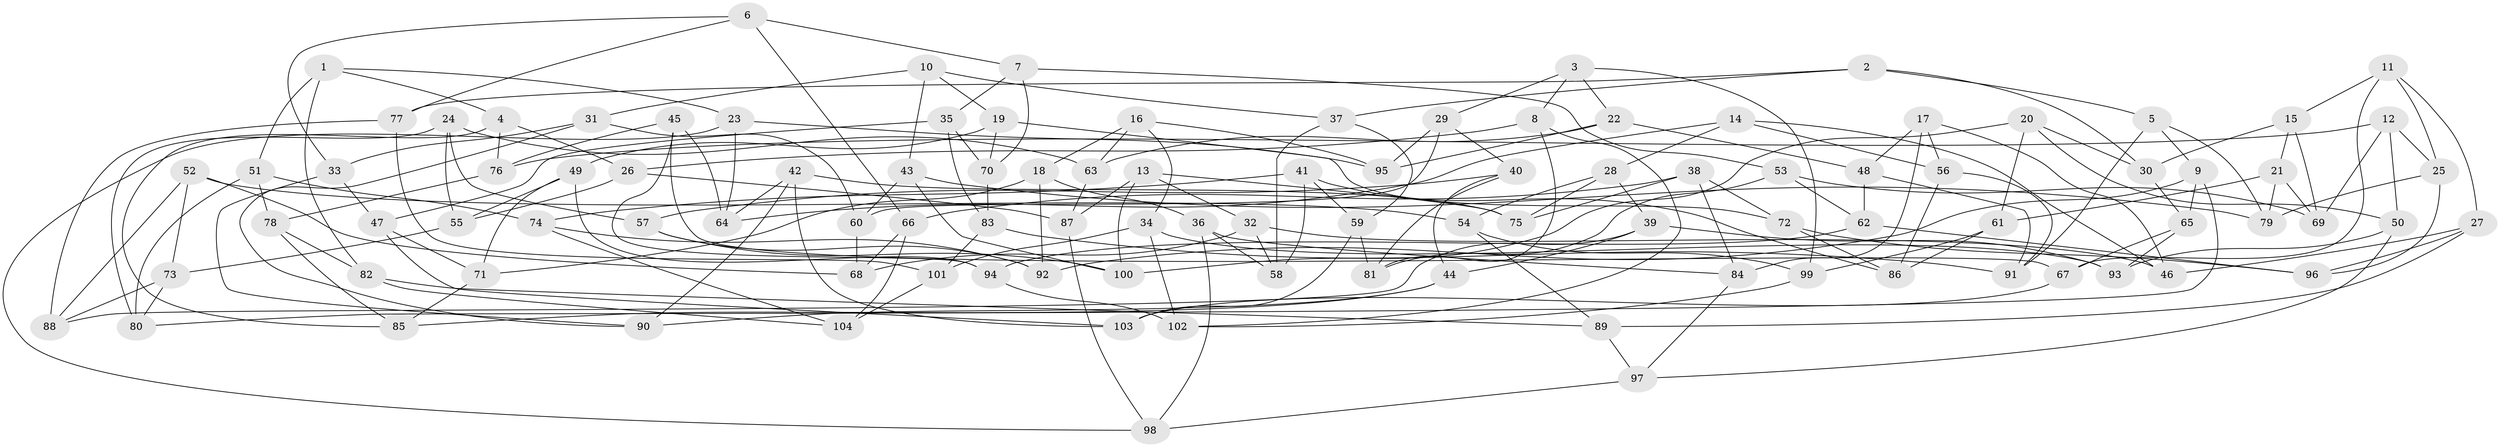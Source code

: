 // coarse degree distribution, {6: 0.34615384615384615, 4: 0.28846153846153844, 5: 0.25, 7: 0.038461538461538464, 3: 0.019230769230769232, 8: 0.057692307692307696}
// Generated by graph-tools (version 1.1) at 2025/38/03/04/25 23:38:19]
// undirected, 104 vertices, 208 edges
graph export_dot {
  node [color=gray90,style=filled];
  1;
  2;
  3;
  4;
  5;
  6;
  7;
  8;
  9;
  10;
  11;
  12;
  13;
  14;
  15;
  16;
  17;
  18;
  19;
  20;
  21;
  22;
  23;
  24;
  25;
  26;
  27;
  28;
  29;
  30;
  31;
  32;
  33;
  34;
  35;
  36;
  37;
  38;
  39;
  40;
  41;
  42;
  43;
  44;
  45;
  46;
  47;
  48;
  49;
  50;
  51;
  52;
  53;
  54;
  55;
  56;
  57;
  58;
  59;
  60;
  61;
  62;
  63;
  64;
  65;
  66;
  67;
  68;
  69;
  70;
  71;
  72;
  73;
  74;
  75;
  76;
  77;
  78;
  79;
  80;
  81;
  82;
  83;
  84;
  85;
  86;
  87;
  88;
  89;
  90;
  91;
  92;
  93;
  94;
  95;
  96;
  97;
  98;
  99;
  100;
  101;
  102;
  103;
  104;
  1 -- 51;
  1 -- 23;
  1 -- 82;
  1 -- 4;
  2 -- 30;
  2 -- 5;
  2 -- 37;
  2 -- 77;
  3 -- 99;
  3 -- 22;
  3 -- 29;
  3 -- 8;
  4 -- 76;
  4 -- 85;
  4 -- 26;
  5 -- 91;
  5 -- 79;
  5 -- 9;
  6 -- 7;
  6 -- 77;
  6 -- 33;
  6 -- 66;
  7 -- 53;
  7 -- 70;
  7 -- 35;
  8 -- 102;
  8 -- 26;
  8 -- 81;
  9 -- 65;
  9 -- 92;
  9 -- 80;
  10 -- 43;
  10 -- 31;
  10 -- 19;
  10 -- 37;
  11 -- 25;
  11 -- 27;
  11 -- 15;
  11 -- 67;
  12 -- 69;
  12 -- 76;
  12 -- 25;
  12 -- 50;
  13 -- 32;
  13 -- 100;
  13 -- 87;
  13 -- 75;
  14 -- 28;
  14 -- 56;
  14 -- 46;
  14 -- 64;
  15 -- 69;
  15 -- 30;
  15 -- 21;
  16 -- 18;
  16 -- 34;
  16 -- 95;
  16 -- 63;
  17 -- 84;
  17 -- 46;
  17 -- 48;
  17 -- 56;
  18 -- 36;
  18 -- 71;
  18 -- 92;
  19 -- 72;
  19 -- 70;
  19 -- 49;
  20 -- 50;
  20 -- 61;
  20 -- 100;
  20 -- 30;
  21 -- 79;
  21 -- 61;
  21 -- 69;
  22 -- 95;
  22 -- 48;
  22 -- 63;
  23 -- 98;
  23 -- 95;
  23 -- 64;
  24 -- 55;
  24 -- 57;
  24 -- 63;
  24 -- 80;
  25 -- 79;
  25 -- 96;
  26 -- 55;
  26 -- 87;
  27 -- 96;
  27 -- 89;
  27 -- 46;
  28 -- 75;
  28 -- 54;
  28 -- 39;
  29 -- 40;
  29 -- 95;
  29 -- 60;
  30 -- 65;
  31 -- 33;
  31 -- 60;
  31 -- 90;
  32 -- 46;
  32 -- 58;
  32 -- 68;
  33 -- 90;
  33 -- 47;
  34 -- 102;
  34 -- 101;
  34 -- 93;
  35 -- 83;
  35 -- 70;
  35 -- 47;
  36 -- 84;
  36 -- 58;
  36 -- 98;
  37 -- 59;
  37 -- 58;
  38 -- 75;
  38 -- 66;
  38 -- 84;
  38 -- 72;
  39 -- 44;
  39 -- 88;
  39 -- 93;
  40 -- 81;
  40 -- 57;
  40 -- 44;
  41 -- 74;
  41 -- 59;
  41 -- 86;
  41 -- 58;
  42 -- 64;
  42 -- 103;
  42 -- 75;
  42 -- 90;
  43 -- 79;
  43 -- 60;
  43 -- 100;
  44 -- 90;
  44 -- 85;
  45 -- 94;
  45 -- 76;
  45 -- 64;
  45 -- 67;
  47 -- 103;
  47 -- 71;
  48 -- 62;
  48 -- 91;
  49 -- 94;
  49 -- 55;
  49 -- 71;
  50 -- 97;
  50 -- 93;
  51 -- 78;
  51 -- 74;
  51 -- 80;
  52 -- 54;
  52 -- 88;
  52 -- 68;
  52 -- 73;
  53 -- 69;
  53 -- 62;
  53 -- 81;
  54 -- 89;
  54 -- 99;
  55 -- 73;
  56 -- 86;
  56 -- 91;
  57 -- 100;
  57 -- 92;
  59 -- 103;
  59 -- 81;
  60 -- 68;
  61 -- 99;
  61 -- 86;
  62 -- 94;
  62 -- 96;
  63 -- 87;
  65 -- 93;
  65 -- 67;
  66 -- 104;
  66 -- 68;
  67 -- 103;
  70 -- 83;
  71 -- 85;
  72 -- 96;
  72 -- 86;
  73 -- 80;
  73 -- 88;
  74 -- 104;
  74 -- 92;
  76 -- 78;
  77 -- 101;
  77 -- 88;
  78 -- 85;
  78 -- 82;
  82 -- 104;
  82 -- 89;
  83 -- 101;
  83 -- 91;
  84 -- 97;
  87 -- 98;
  89 -- 97;
  94 -- 102;
  97 -- 98;
  99 -- 102;
  101 -- 104;
}
